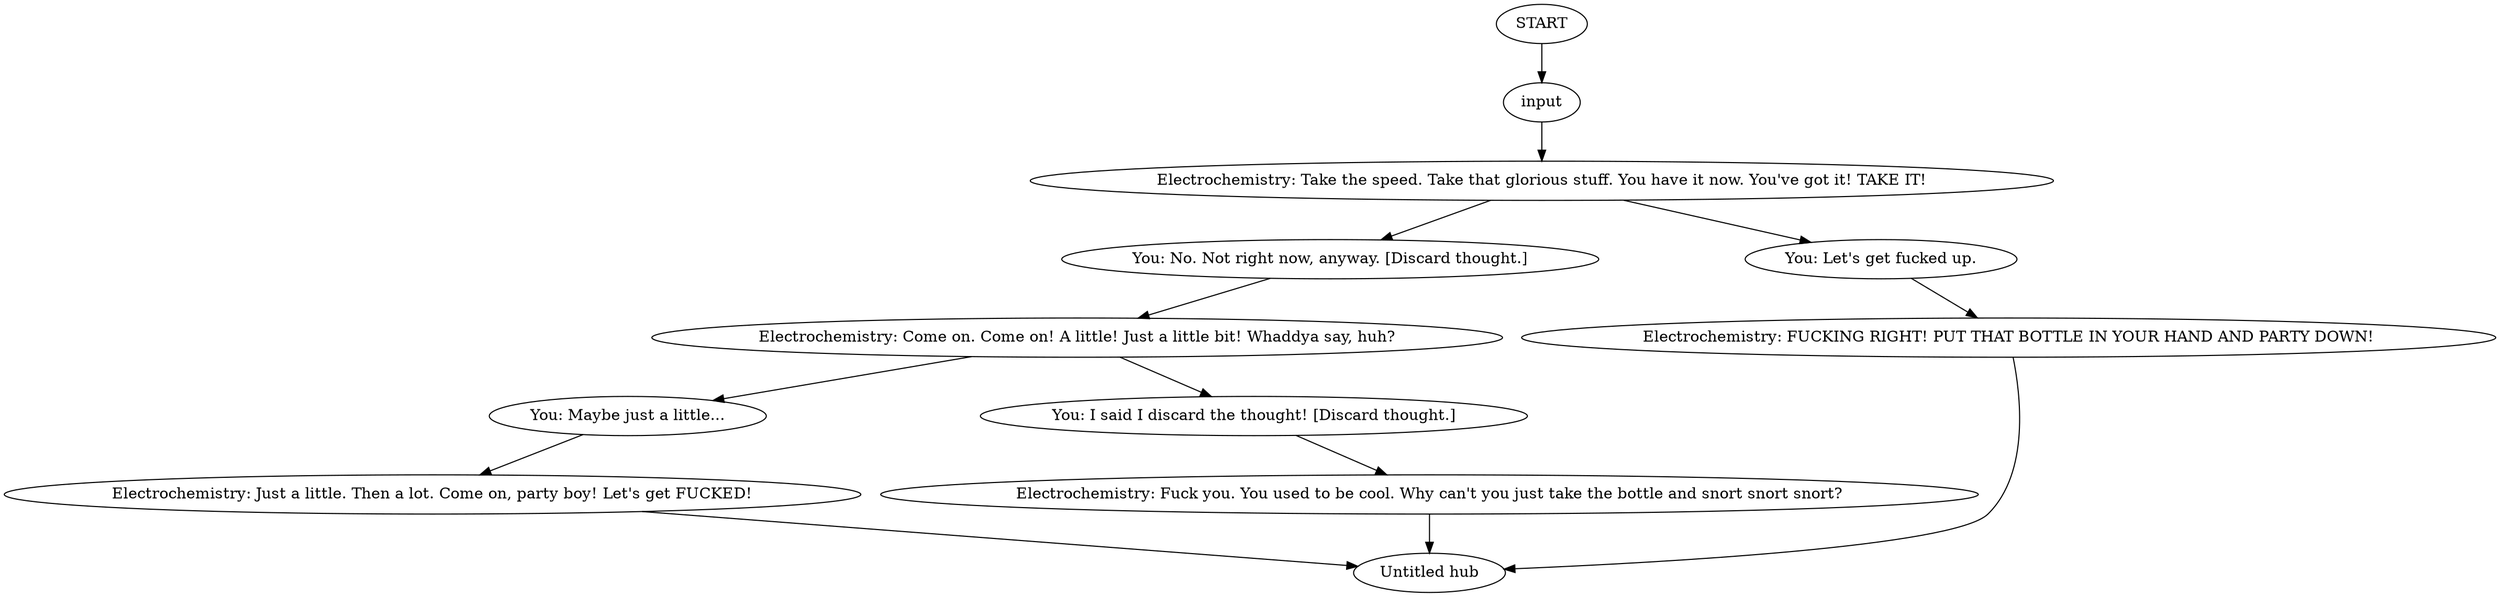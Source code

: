 # APT ORB / electrochem after picking up speed
# Upon picking up the speed, electrochem chimes in. Needs a wa to go away if you give it up to cuno or take it yourself?
# ==================================================
digraph G {
	  0 [label="START"];
	  1 [label="input"];
	  2 [label="You: Maybe just a little..."];
	  3 [label="Electrochemistry: Fuck you. You used to be cool. Why can't you just take the bottle and snort snort snort?"];
	  4 [label="You: No. Not right now, anyway. [Discard thought.]"];
	  5 [label="Electrochemistry: Take the speed. Take that glorious stuff. You have it now. You've got it! TAKE IT!"];
	  6 [label="Untitled hub"];
	  8 [label="You: I said I discard the thought! [Discard thought.]"];
	  9 [label="Electrochemistry: Just a little. Then a lot. Come on, party boy! Let's get FUCKED!"];
	  10 [label="Electrochemistry: Come on. Come on! A little! Just a little bit! Whaddya say, huh?"];
	  11 [label="Electrochemistry: FUCKING RIGHT! PUT THAT BOTTLE IN YOUR HAND AND PARTY DOWN!"];
	  12 [label="You: Let's get fucked up."];
	  0 -> 1
	  1 -> 5
	  2 -> 9
	  3 -> 6
	  4 -> 10
	  5 -> 12
	  5 -> 4
	  8 -> 3
	  9 -> 6
	  10 -> 8
	  10 -> 2
	  11 -> 6
	  12 -> 11
}

